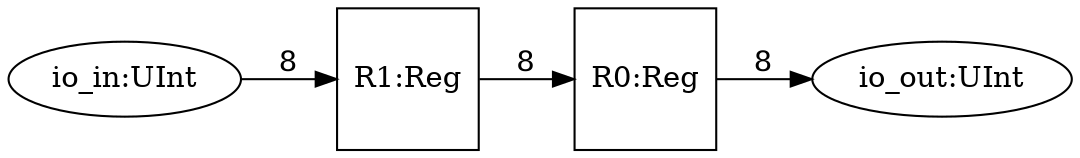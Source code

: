 digraph ZeroWidthTest_ShiftRegisterComp_1{
rankdir = LR;
  io_out[label="io_out:UInt"];
  R0[shape=square,label="R0:Reg"];
  R1[shape=square,label="R1:Reg"];
  io_in[label="io_in:UInt"];
  R0 -> io_out[label="8"];
  R1 -> R0[label="8"];
  io_in -> R1[label="8"];
}